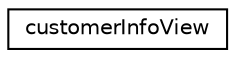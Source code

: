 digraph G
{
  edge [fontname="Helvetica",fontsize="10",labelfontname="Helvetica",labelfontsize="10"];
  node [fontname="Helvetica",fontsize="10",shape=record];
  rankdir=LR;
  Node1 [label="customerInfoView",height=0.2,width=0.4,color="black", fillcolor="white", style="filled",URL="$interfacecustomer_info_view.html"];
}
